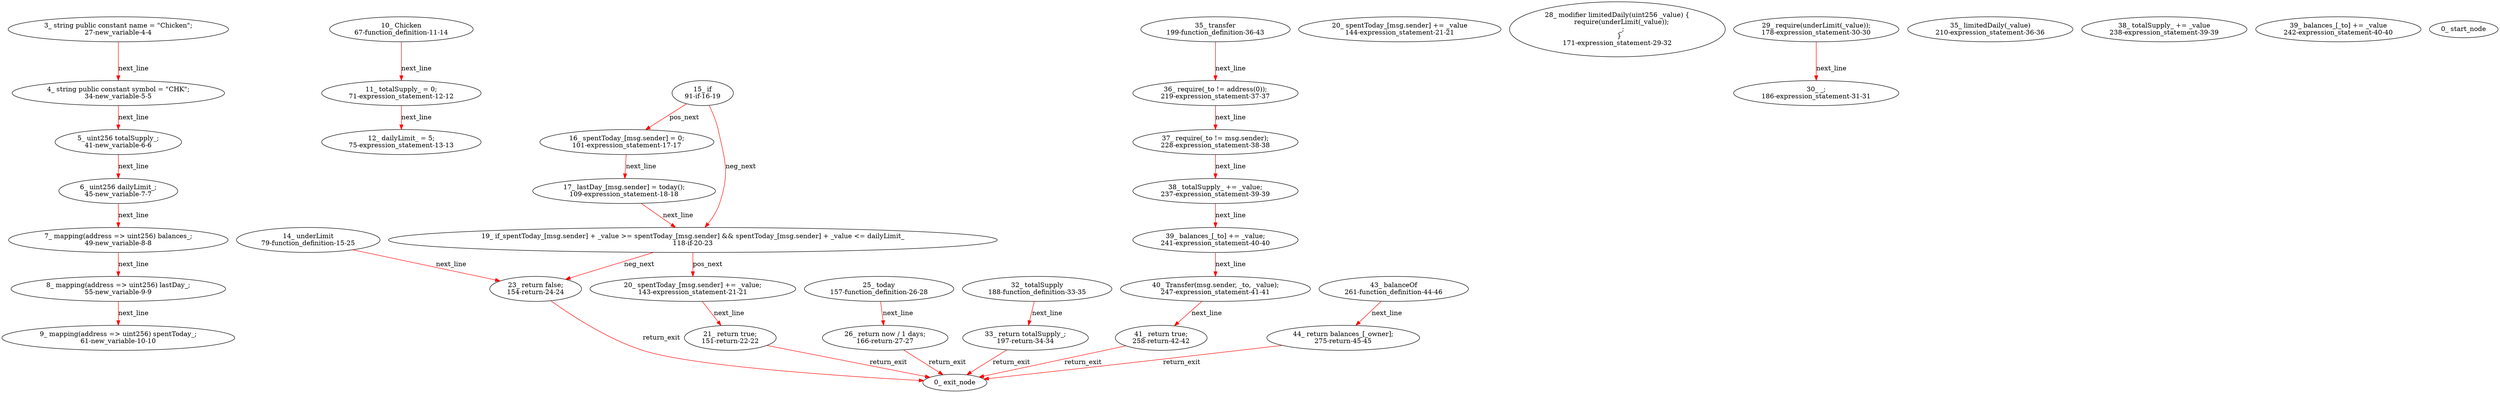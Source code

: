 digraph  {
27 [label="3_ string public constant name = \"Chicken\";\n27-new_variable-4-4", type_label=new_variable];
34 [label="4_ string public constant symbol = \"CHK\";\n34-new_variable-5-5", type_label=new_variable];
41 [label="5_ uint256 totalSupply_;\n41-new_variable-6-6", type_label=new_variable];
45 [label="6_ uint256 dailyLimit_;\n45-new_variable-7-7", type_label=new_variable];
49 [label="7_ mapping(address => uint256) balances_;\n49-new_variable-8-8", type_label=new_variable];
55 [label="8_ mapping(address => uint256) lastDay_;\n55-new_variable-9-9", type_label=new_variable];
61 [label="9_ mapping(address => uint256) spentToday_;\n61-new_variable-10-10", type_label=new_variable];
67 [label="10_ Chicken\n67-function_definition-11-14", type_label=function_definition];
71 [label="11_ totalSupply_ = 0;\n71-expression_statement-12-12", type_label=expression_statement];
75 [label="12_ dailyLimit_ = 5;\n75-expression_statement-13-13", type_label=expression_statement];
79 [label="14_ underLimit\n79-function_definition-15-25", type_label=function_definition];
91 [label="15_ if\n91-if-16-19", type_label=if];
101 [label="16_ spentToday_[msg.sender] = 0;\n101-expression_statement-17-17", type_label=expression_statement];
109 [label="17_ lastDay_[msg.sender] = today();\n109-expression_statement-18-18", type_label=expression_statement];
118 [label="19_ if_spentToday_[msg.sender] + _value >= spentToday_[msg.sender] && spentToday_[msg.sender] + _value <= dailyLimit_\n118-if-20-23", type_label=if];
143 [label="20_ spentToday_[msg.sender] += _value;\n143-expression_statement-21-21", type_label=expression_statement];
144 [label="20_ spentToday_[msg.sender] += _value\n144-expression_statement-21-21", type_label=expression_statement];
151 [label="21_ return true;\n151-return-22-22", type_label=return];
154 [label="23_ return false;\n154-return-24-24", type_label=return];
157 [label="25_ today\n157-function_definition-26-28", type_label=function_definition];
166 [label="26_ return now / 1 days;\n166-return-27-27", type_label=return];
171 [label="28_ modifier limitedDaily(uint256 _value) {\n    require(underLimit(_value));\n    _;\n  }\n171-expression_statement-29-32", type_label=expression_statement];
178 [label="29_ require(underLimit(_value));\n178-expression_statement-30-30", type_label=expression_statement];
186 [label="30_ _;\n186-expression_statement-31-31", type_label=expression_statement];
188 [label="32_ totalSupply\n188-function_definition-33-35", type_label=function_definition];
197 [label="33_ return totalSupply_;\n197-return-34-34", type_label=return];
199 [label="35_ transfer\n199-function_definition-36-43", type_label=function_definition];
210 [label="35_ limitedDaily(_value)\n210-expression_statement-36-36", type_label=expression_statement];
219 [label="36_ require(_to != address(0));\n219-expression_statement-37-37", type_label=expression_statement];
228 [label="37_ require(_to != msg.sender);\n228-expression_statement-38-38", type_label=expression_statement];
237 [label="38_ totalSupply_ += _value;\n237-expression_statement-39-39", type_label=expression_statement];
238 [label="38_ totalSupply_ += _value\n238-expression_statement-39-39", type_label=expression_statement];
241 [label="39_ balances_[_to] += _value;\n241-expression_statement-40-40", type_label=expression_statement];
242 [label="39_ balances_[_to] += _value\n242-expression_statement-40-40", type_label=expression_statement];
247 [label="40_ Transfer(msg.sender, _to, _value);\n247-expression_statement-41-41", type_label=expression_statement];
258 [label="41_ return true;\n258-return-42-42", type_label=return];
261 [label="43_ balanceOf\n261-function_definition-44-46", type_label=function_definition];
275 [label="44_ return balances_[_owner];\n275-return-45-45", type_label=return];
1 [label="0_ start_node", type_label=start];
2 [label="0_ exit_node", type_label=exit];
27 -> 34  [color=red, controlflow_type=next_line, edge_type=CFG_edge, key=0, label=next_line];
34 -> 41  [color=red, controlflow_type=next_line, edge_type=CFG_edge, key=0, label=next_line];
41 -> 45  [color=red, controlflow_type=next_line, edge_type=CFG_edge, key=0, label=next_line];
45 -> 49  [color=red, controlflow_type=next_line, edge_type=CFG_edge, key=0, label=next_line];
49 -> 55  [color=red, controlflow_type=next_line, edge_type=CFG_edge, key=0, label=next_line];
55 -> 61  [color=red, controlflow_type=next_line, edge_type=CFG_edge, key=0, label=next_line];
67 -> 71  [color=red, controlflow_type=next_line, edge_type=CFG_edge, key=0, label=next_line];
71 -> 75  [color=red, controlflow_type=next_line, edge_type=CFG_edge, key=0, label=next_line];
79 -> 154  [color=red, controlflow_type=next_line, edge_type=CFG_edge, key=0, label=next_line];
91 -> 101  [color=red, controlflow_type=pos_next, edge_type=CFG_edge, key=0, label=pos_next];
91 -> 118  [color=red, controlflow_type=neg_next, edge_type=CFG_edge, key=0, label=neg_next];
101 -> 109  [color=red, controlflow_type=next_line, edge_type=CFG_edge, key=0, label=next_line];
109 -> 118  [color=red, controlflow_type=next_line, edge_type=CFG_edge, key=0, label=next_line];
118 -> 143  [color=red, controlflow_type=pos_next, edge_type=CFG_edge, key=0, label=pos_next];
118 -> 154  [color=red, controlflow_type=neg_next, edge_type=CFG_edge, key=0, label=neg_next];
143 -> 151  [color=red, controlflow_type=next_line, edge_type=CFG_edge, key=0, label=next_line];
151 -> 2  [color=red, controlflow_type=return_exit, edge_type=CFG_edge, key=0, label=return_exit];
154 -> 2  [color=red, controlflow_type=return_exit, edge_type=CFG_edge, key=0, label=return_exit];
157 -> 166  [color=red, controlflow_type=next_line, edge_type=CFG_edge, key=0, label=next_line];
166 -> 2  [color=red, controlflow_type=return_exit, edge_type=CFG_edge, key=0, label=return_exit];
178 -> 186  [color=red, controlflow_type=next_line, edge_type=CFG_edge, key=0, label=next_line];
188 -> 197  [color=red, controlflow_type=next_line, edge_type=CFG_edge, key=0, label=next_line];
197 -> 2  [color=red, controlflow_type=return_exit, edge_type=CFG_edge, key=0, label=return_exit];
199 -> 219  [color=red, controlflow_type=next_line, edge_type=CFG_edge, key=0, label=next_line];
219 -> 228  [color=red, controlflow_type=next_line, edge_type=CFG_edge, key=0, label=next_line];
228 -> 237  [color=red, controlflow_type=next_line, edge_type=CFG_edge, key=0, label=next_line];
237 -> 241  [color=red, controlflow_type=next_line, edge_type=CFG_edge, key=0, label=next_line];
241 -> 247  [color=red, controlflow_type=next_line, edge_type=CFG_edge, key=0, label=next_line];
247 -> 258  [color=red, controlflow_type=next_line, edge_type=CFG_edge, key=0, label=next_line];
258 -> 2  [color=red, controlflow_type=return_exit, edge_type=CFG_edge, key=0, label=return_exit];
261 -> 275  [color=red, controlflow_type=next_line, edge_type=CFG_edge, key=0, label=next_line];
275 -> 2  [color=red, controlflow_type=return_exit, edge_type=CFG_edge, key=0, label=return_exit];
}
